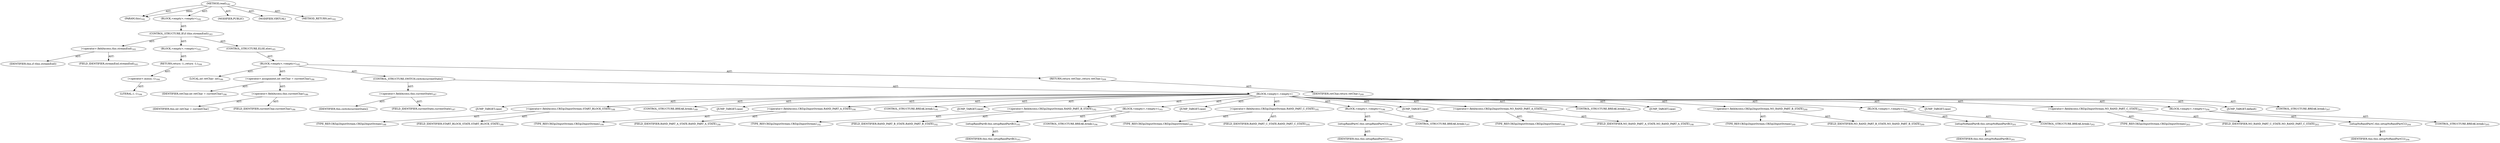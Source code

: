 digraph "read" {  
"111669149702" [label = <(METHOD,read)<SUB>182</SUB>> ]
"115964116992" [label = <(PARAM,this)<SUB>182</SUB>> ]
"25769803784" [label = <(BLOCK,&lt;empty&gt;,&lt;empty&gt;)<SUB>182</SUB>> ]
"47244640258" [label = <(CONTROL_STRUCTURE,IF,if (this.streamEnd))<SUB>183</SUB>> ]
"30064771151" [label = <(&lt;operator&gt;.fieldAccess,this.streamEnd)<SUB>183</SUB>> ]
"68719476845" [label = <(IDENTIFIER,this,if (this.streamEnd))> ]
"55834574876" [label = <(FIELD_IDENTIFIER,streamEnd,streamEnd)<SUB>183</SUB>> ]
"25769803785" [label = <(BLOCK,&lt;empty&gt;,&lt;empty&gt;)<SUB>183</SUB>> ]
"146028888064" [label = <(RETURN,return -1;,return -1;)<SUB>184</SUB>> ]
"30064771152" [label = <(&lt;operator&gt;.minus,-1)<SUB>184</SUB>> ]
"90194313230" [label = <(LITERAL,1,-1)<SUB>184</SUB>> ]
"47244640259" [label = <(CONTROL_STRUCTURE,ELSE,else)<SUB>185</SUB>> ]
"25769803786" [label = <(BLOCK,&lt;empty&gt;,&lt;empty&gt;)<SUB>185</SUB>> ]
"94489280513" [label = <(LOCAL,int retChar: int)<SUB>186</SUB>> ]
"30064771153" [label = <(&lt;operator&gt;.assignment,int retChar = currentChar)<SUB>186</SUB>> ]
"68719476846" [label = <(IDENTIFIER,retChar,int retChar = currentChar)<SUB>186</SUB>> ]
"30064771154" [label = <(&lt;operator&gt;.fieldAccess,this.currentChar)<SUB>186</SUB>> ]
"68719476847" [label = <(IDENTIFIER,this,int retChar = currentChar)> ]
"55834574877" [label = <(FIELD_IDENTIFIER,currentChar,currentChar)<SUB>186</SUB>> ]
"47244640260" [label = <(CONTROL_STRUCTURE,SWITCH,switch(currentState))> ]
"30064771155" [label = <(&lt;operator&gt;.fieldAccess,this.currentState)<SUB>187</SUB>> ]
"68719476848" [label = <(IDENTIFIER,this,switch(currentState))> ]
"55834574878" [label = <(FIELD_IDENTIFIER,currentState,currentState)<SUB>187</SUB>> ]
"25769803787" [label = <(BLOCK,&lt;empty&gt;,&lt;empty&gt;)> ]
"81604378624" [label = <(JUMP_TARGET,case)> ]
"30064771156" [label = <(&lt;operator&gt;.fieldAccess,CBZip2InputStream.START_BLOCK_STATE)<SUB>188</SUB>> ]
"180388626435" [label = <(TYPE_REF,CBZip2InputStream,CBZip2InputStream)<SUB>188</SUB>> ]
"55834574879" [label = <(FIELD_IDENTIFIER,START_BLOCK_STATE,START_BLOCK_STATE)<SUB>188</SUB>> ]
"47244640261" [label = <(CONTROL_STRUCTURE,BREAK,break;)<SUB>189</SUB>> ]
"81604378625" [label = <(JUMP_TARGET,case)> ]
"30064771157" [label = <(&lt;operator&gt;.fieldAccess,CBZip2InputStream.RAND_PART_A_STATE)<SUB>190</SUB>> ]
"180388626436" [label = <(TYPE_REF,CBZip2InputStream,CBZip2InputStream)<SUB>190</SUB>> ]
"55834574880" [label = <(FIELD_IDENTIFIER,RAND_PART_A_STATE,RAND_PART_A_STATE)<SUB>190</SUB>> ]
"47244640262" [label = <(CONTROL_STRUCTURE,BREAK,break;)<SUB>191</SUB>> ]
"81604378626" [label = <(JUMP_TARGET,case)> ]
"30064771158" [label = <(&lt;operator&gt;.fieldAccess,CBZip2InputStream.RAND_PART_B_STATE)<SUB>192</SUB>> ]
"180388626437" [label = <(TYPE_REF,CBZip2InputStream,CBZip2InputStream)<SUB>192</SUB>> ]
"55834574881" [label = <(FIELD_IDENTIFIER,RAND_PART_B_STATE,RAND_PART_B_STATE)<SUB>192</SUB>> ]
"25769803788" [label = <(BLOCK,&lt;empty&gt;,&lt;empty&gt;)<SUB>193</SUB>> ]
"30064771159" [label = <(setupRandPartB,this.setupRandPartB())<SUB>193</SUB>> ]
"68719476736" [label = <(IDENTIFIER,this,this.setupRandPartB())<SUB>193</SUB>> ]
"47244640263" [label = <(CONTROL_STRUCTURE,BREAK,break;)<SUB>194</SUB>> ]
"81604378627" [label = <(JUMP_TARGET,case)> ]
"30064771160" [label = <(&lt;operator&gt;.fieldAccess,CBZip2InputStream.RAND_PART_C_STATE)<SUB>195</SUB>> ]
"180388626438" [label = <(TYPE_REF,CBZip2InputStream,CBZip2InputStream)<SUB>195</SUB>> ]
"55834574882" [label = <(FIELD_IDENTIFIER,RAND_PART_C_STATE,RAND_PART_C_STATE)<SUB>195</SUB>> ]
"25769803789" [label = <(BLOCK,&lt;empty&gt;,&lt;empty&gt;)<SUB>196</SUB>> ]
"30064771161" [label = <(setupRandPartC,this.setupRandPartC())<SUB>196</SUB>> ]
"68719476737" [label = <(IDENTIFIER,this,this.setupRandPartC())<SUB>196</SUB>> ]
"47244640264" [label = <(CONTROL_STRUCTURE,BREAK,break;)<SUB>197</SUB>> ]
"81604378628" [label = <(JUMP_TARGET,case)> ]
"30064771162" [label = <(&lt;operator&gt;.fieldAccess,CBZip2InputStream.NO_RAND_PART_A_STATE)<SUB>198</SUB>> ]
"180388626439" [label = <(TYPE_REF,CBZip2InputStream,CBZip2InputStream)<SUB>198</SUB>> ]
"55834574883" [label = <(FIELD_IDENTIFIER,NO_RAND_PART_A_STATE,NO_RAND_PART_A_STATE)<SUB>198</SUB>> ]
"47244640265" [label = <(CONTROL_STRUCTURE,BREAK,break;)<SUB>199</SUB>> ]
"81604378629" [label = <(JUMP_TARGET,case)> ]
"30064771163" [label = <(&lt;operator&gt;.fieldAccess,CBZip2InputStream.NO_RAND_PART_B_STATE)<SUB>200</SUB>> ]
"180388626440" [label = <(TYPE_REF,CBZip2InputStream,CBZip2InputStream)<SUB>200</SUB>> ]
"55834574884" [label = <(FIELD_IDENTIFIER,NO_RAND_PART_B_STATE,NO_RAND_PART_B_STATE)<SUB>200</SUB>> ]
"25769803790" [label = <(BLOCK,&lt;empty&gt;,&lt;empty&gt;)<SUB>201</SUB>> ]
"30064771164" [label = <(setupNoRandPartB,this.setupNoRandPartB())<SUB>201</SUB>> ]
"68719476738" [label = <(IDENTIFIER,this,this.setupNoRandPartB())<SUB>201</SUB>> ]
"47244640266" [label = <(CONTROL_STRUCTURE,BREAK,break;)<SUB>202</SUB>> ]
"81604378630" [label = <(JUMP_TARGET,case)> ]
"30064771165" [label = <(&lt;operator&gt;.fieldAccess,CBZip2InputStream.NO_RAND_PART_C_STATE)<SUB>203</SUB>> ]
"180388626441" [label = <(TYPE_REF,CBZip2InputStream,CBZip2InputStream)<SUB>203</SUB>> ]
"55834574885" [label = <(FIELD_IDENTIFIER,NO_RAND_PART_C_STATE,NO_RAND_PART_C_STATE)<SUB>203</SUB>> ]
"25769803791" [label = <(BLOCK,&lt;empty&gt;,&lt;empty&gt;)<SUB>204</SUB>> ]
"30064771166" [label = <(setupNoRandPartC,this.setupNoRandPartC())<SUB>204</SUB>> ]
"68719476739" [label = <(IDENTIFIER,this,this.setupNoRandPartC())<SUB>204</SUB>> ]
"47244640267" [label = <(CONTROL_STRUCTURE,BREAK,break;)<SUB>205</SUB>> ]
"81604378631" [label = <(JUMP_TARGET,default)> ]
"47244640268" [label = <(CONTROL_STRUCTURE,BREAK,break;)<SUB>207</SUB>> ]
"146028888065" [label = <(RETURN,return retChar;,return retChar;)<SUB>209</SUB>> ]
"68719476849" [label = <(IDENTIFIER,retChar,return retChar;)<SUB>209</SUB>> ]
"133143986230" [label = <(MODIFIER,PUBLIC)> ]
"133143986231" [label = <(MODIFIER,VIRTUAL)> ]
"128849018886" [label = <(METHOD_RETURN,int)<SUB>182</SUB>> ]
  "111669149702" -> "115964116992"  [ label = "AST: "] 
  "111669149702" -> "25769803784"  [ label = "AST: "] 
  "111669149702" -> "133143986230"  [ label = "AST: "] 
  "111669149702" -> "133143986231"  [ label = "AST: "] 
  "111669149702" -> "128849018886"  [ label = "AST: "] 
  "25769803784" -> "47244640258"  [ label = "AST: "] 
  "47244640258" -> "30064771151"  [ label = "AST: "] 
  "47244640258" -> "25769803785"  [ label = "AST: "] 
  "47244640258" -> "47244640259"  [ label = "AST: "] 
  "30064771151" -> "68719476845"  [ label = "AST: "] 
  "30064771151" -> "55834574876"  [ label = "AST: "] 
  "25769803785" -> "146028888064"  [ label = "AST: "] 
  "146028888064" -> "30064771152"  [ label = "AST: "] 
  "30064771152" -> "90194313230"  [ label = "AST: "] 
  "47244640259" -> "25769803786"  [ label = "AST: "] 
  "25769803786" -> "94489280513"  [ label = "AST: "] 
  "25769803786" -> "30064771153"  [ label = "AST: "] 
  "25769803786" -> "47244640260"  [ label = "AST: "] 
  "25769803786" -> "146028888065"  [ label = "AST: "] 
  "30064771153" -> "68719476846"  [ label = "AST: "] 
  "30064771153" -> "30064771154"  [ label = "AST: "] 
  "30064771154" -> "68719476847"  [ label = "AST: "] 
  "30064771154" -> "55834574877"  [ label = "AST: "] 
  "47244640260" -> "30064771155"  [ label = "AST: "] 
  "47244640260" -> "25769803787"  [ label = "AST: "] 
  "30064771155" -> "68719476848"  [ label = "AST: "] 
  "30064771155" -> "55834574878"  [ label = "AST: "] 
  "25769803787" -> "81604378624"  [ label = "AST: "] 
  "25769803787" -> "30064771156"  [ label = "AST: "] 
  "25769803787" -> "47244640261"  [ label = "AST: "] 
  "25769803787" -> "81604378625"  [ label = "AST: "] 
  "25769803787" -> "30064771157"  [ label = "AST: "] 
  "25769803787" -> "47244640262"  [ label = "AST: "] 
  "25769803787" -> "81604378626"  [ label = "AST: "] 
  "25769803787" -> "30064771158"  [ label = "AST: "] 
  "25769803787" -> "25769803788"  [ label = "AST: "] 
  "25769803787" -> "81604378627"  [ label = "AST: "] 
  "25769803787" -> "30064771160"  [ label = "AST: "] 
  "25769803787" -> "25769803789"  [ label = "AST: "] 
  "25769803787" -> "81604378628"  [ label = "AST: "] 
  "25769803787" -> "30064771162"  [ label = "AST: "] 
  "25769803787" -> "47244640265"  [ label = "AST: "] 
  "25769803787" -> "81604378629"  [ label = "AST: "] 
  "25769803787" -> "30064771163"  [ label = "AST: "] 
  "25769803787" -> "25769803790"  [ label = "AST: "] 
  "25769803787" -> "81604378630"  [ label = "AST: "] 
  "25769803787" -> "30064771165"  [ label = "AST: "] 
  "25769803787" -> "25769803791"  [ label = "AST: "] 
  "25769803787" -> "81604378631"  [ label = "AST: "] 
  "25769803787" -> "47244640268"  [ label = "AST: "] 
  "30064771156" -> "180388626435"  [ label = "AST: "] 
  "30064771156" -> "55834574879"  [ label = "AST: "] 
  "30064771157" -> "180388626436"  [ label = "AST: "] 
  "30064771157" -> "55834574880"  [ label = "AST: "] 
  "30064771158" -> "180388626437"  [ label = "AST: "] 
  "30064771158" -> "55834574881"  [ label = "AST: "] 
  "25769803788" -> "30064771159"  [ label = "AST: "] 
  "25769803788" -> "47244640263"  [ label = "AST: "] 
  "30064771159" -> "68719476736"  [ label = "AST: "] 
  "30064771160" -> "180388626438"  [ label = "AST: "] 
  "30064771160" -> "55834574882"  [ label = "AST: "] 
  "25769803789" -> "30064771161"  [ label = "AST: "] 
  "25769803789" -> "47244640264"  [ label = "AST: "] 
  "30064771161" -> "68719476737"  [ label = "AST: "] 
  "30064771162" -> "180388626439"  [ label = "AST: "] 
  "30064771162" -> "55834574883"  [ label = "AST: "] 
  "30064771163" -> "180388626440"  [ label = "AST: "] 
  "30064771163" -> "55834574884"  [ label = "AST: "] 
  "25769803790" -> "30064771164"  [ label = "AST: "] 
  "25769803790" -> "47244640266"  [ label = "AST: "] 
  "30064771164" -> "68719476738"  [ label = "AST: "] 
  "30064771165" -> "180388626441"  [ label = "AST: "] 
  "30064771165" -> "55834574885"  [ label = "AST: "] 
  "25769803791" -> "30064771166"  [ label = "AST: "] 
  "25769803791" -> "47244640267"  [ label = "AST: "] 
  "30064771166" -> "68719476739"  [ label = "AST: "] 
  "146028888065" -> "68719476849"  [ label = "AST: "] 
  "111669149702" -> "115964116992"  [ label = "DDG: "] 
}
